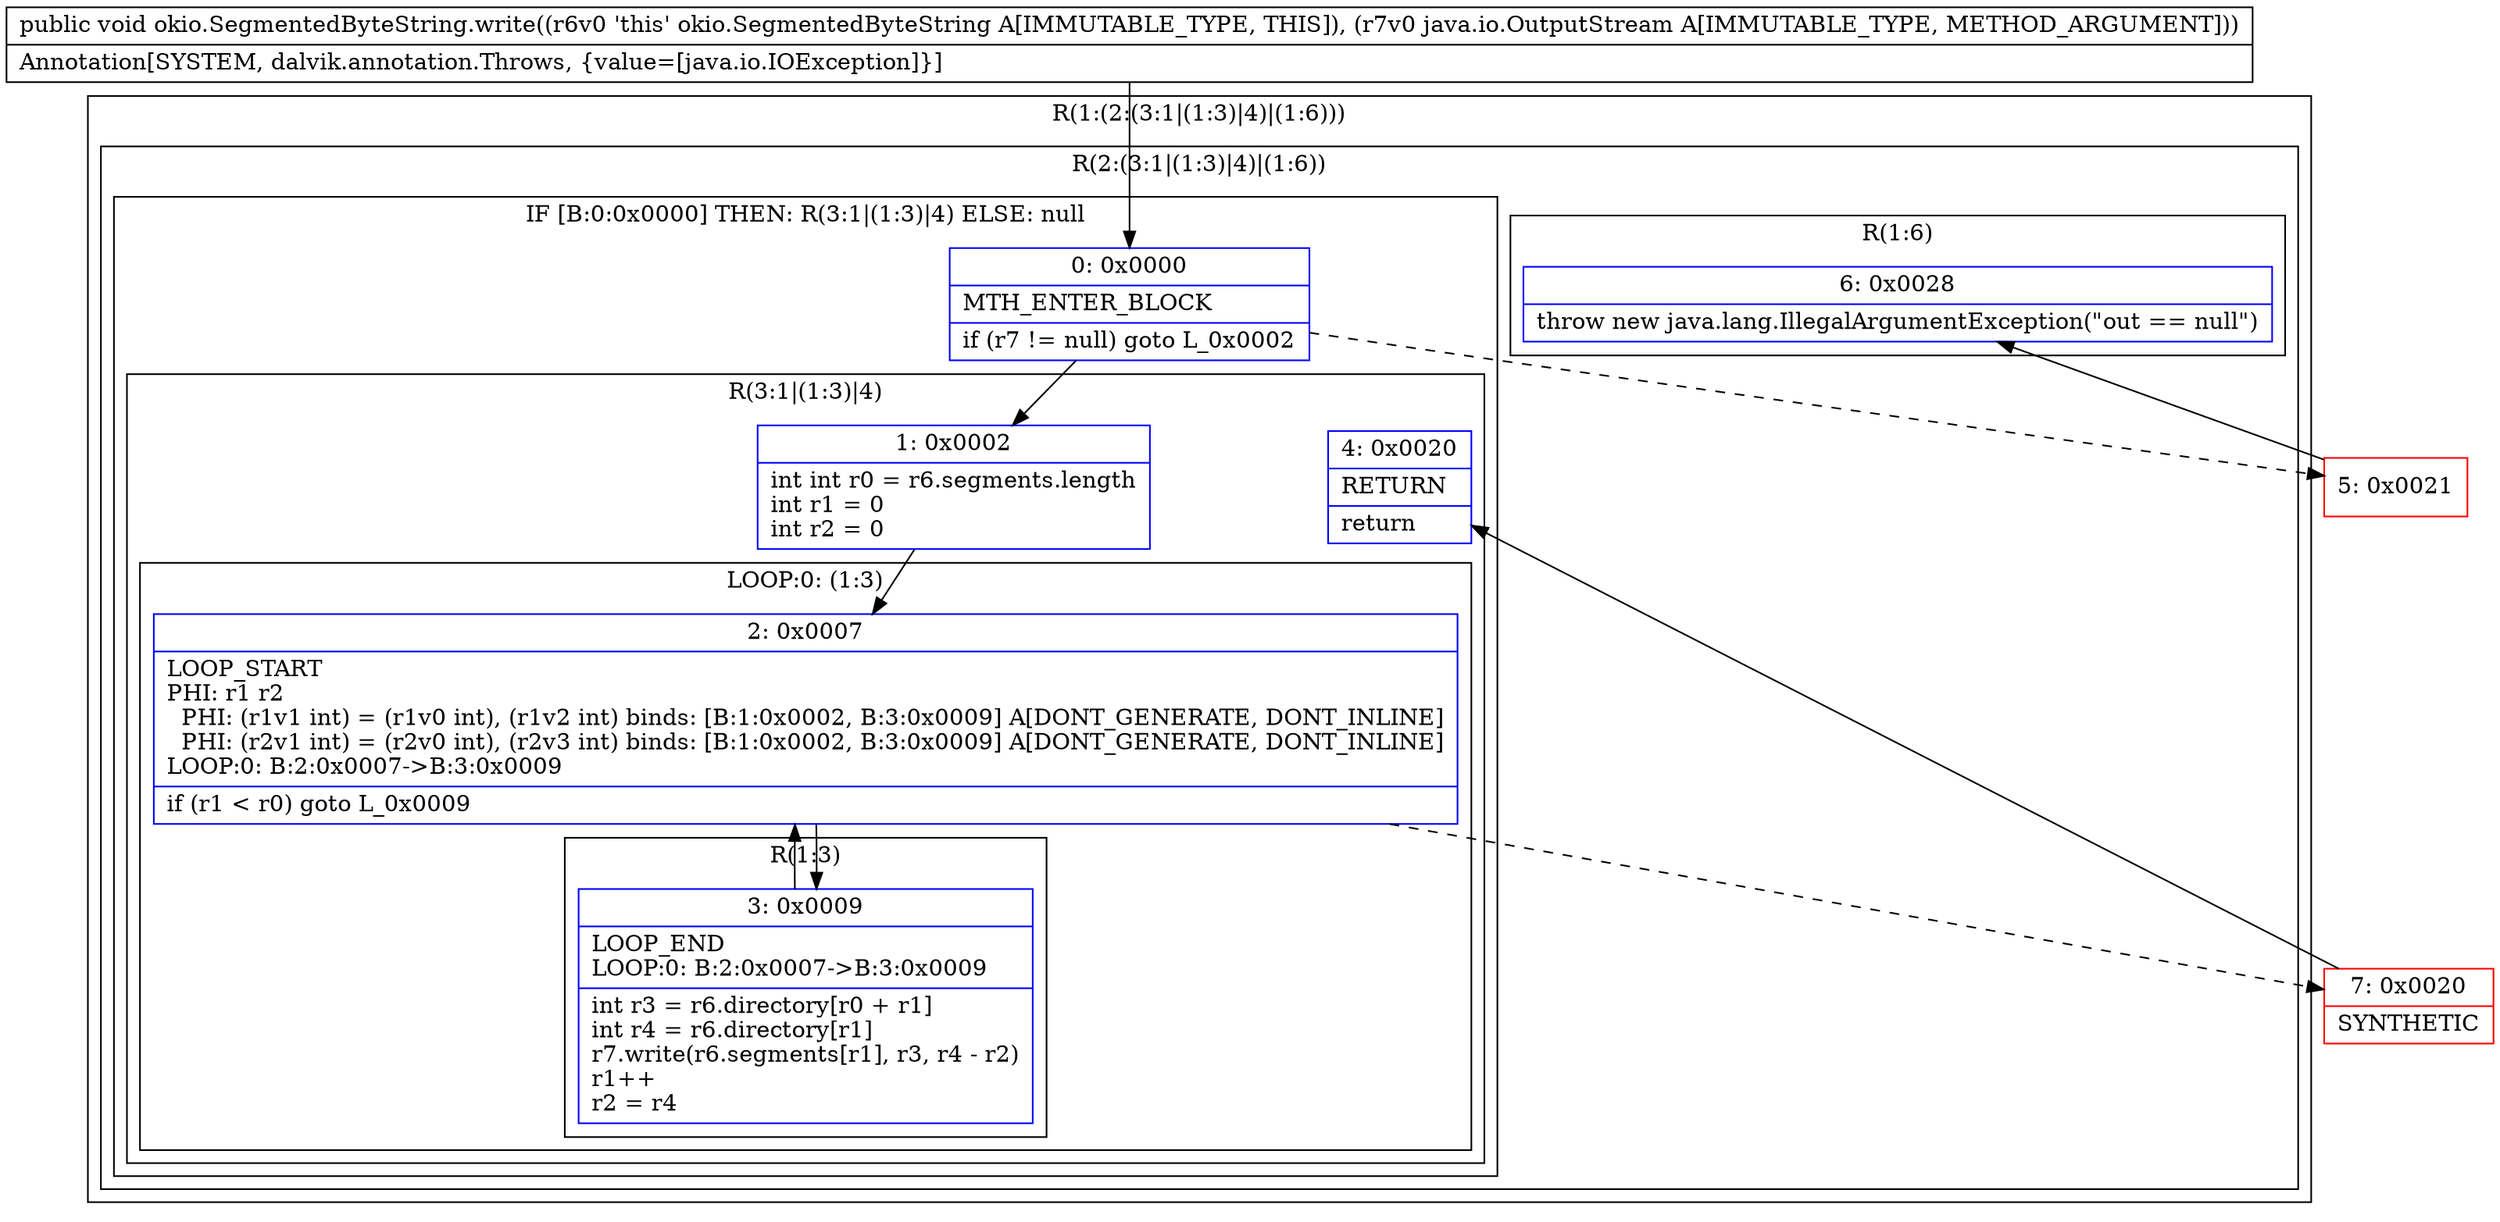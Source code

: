 digraph "CFG forokio.SegmentedByteString.write(Ljava\/io\/OutputStream;)V" {
subgraph cluster_Region_752230525 {
label = "R(1:(2:(3:1|(1:3)|4)|(1:6)))";
node [shape=record,color=blue];
subgraph cluster_Region_1405042835 {
label = "R(2:(3:1|(1:3)|4)|(1:6))";
node [shape=record,color=blue];
subgraph cluster_IfRegion_1327065726 {
label = "IF [B:0:0x0000] THEN: R(3:1|(1:3)|4) ELSE: null";
node [shape=record,color=blue];
Node_0 [shape=record,label="{0\:\ 0x0000|MTH_ENTER_BLOCK\l|if (r7 != null) goto L_0x0002\l}"];
subgraph cluster_Region_1007906203 {
label = "R(3:1|(1:3)|4)";
node [shape=record,color=blue];
Node_1 [shape=record,label="{1\:\ 0x0002|int int r0 = r6.segments.length\lint r1 = 0\lint r2 = 0\l}"];
subgraph cluster_LoopRegion_1298318110 {
label = "LOOP:0: (1:3)";
node [shape=record,color=blue];
Node_2 [shape=record,label="{2\:\ 0x0007|LOOP_START\lPHI: r1 r2 \l  PHI: (r1v1 int) = (r1v0 int), (r1v2 int) binds: [B:1:0x0002, B:3:0x0009] A[DONT_GENERATE, DONT_INLINE]\l  PHI: (r2v1 int) = (r2v0 int), (r2v3 int) binds: [B:1:0x0002, B:3:0x0009] A[DONT_GENERATE, DONT_INLINE]\lLOOP:0: B:2:0x0007\-\>B:3:0x0009\l|if (r1 \< r0) goto L_0x0009\l}"];
subgraph cluster_Region_1477096040 {
label = "R(1:3)";
node [shape=record,color=blue];
Node_3 [shape=record,label="{3\:\ 0x0009|LOOP_END\lLOOP:0: B:2:0x0007\-\>B:3:0x0009\l|int r3 = r6.directory[r0 + r1]\lint r4 = r6.directory[r1]\lr7.write(r6.segments[r1], r3, r4 \- r2)\lr1++\lr2 = r4\l}"];
}
}
Node_4 [shape=record,label="{4\:\ 0x0020|RETURN\l|return\l}"];
}
}
subgraph cluster_Region_328315626 {
label = "R(1:6)";
node [shape=record,color=blue];
Node_6 [shape=record,label="{6\:\ 0x0028|throw new java.lang.IllegalArgumentException(\"out == null\")\l}"];
}
}
}
Node_5 [shape=record,color=red,label="{5\:\ 0x0021}"];
Node_7 [shape=record,color=red,label="{7\:\ 0x0020|SYNTHETIC\l}"];
MethodNode[shape=record,label="{public void okio.SegmentedByteString.write((r6v0 'this' okio.SegmentedByteString A[IMMUTABLE_TYPE, THIS]), (r7v0 java.io.OutputStream A[IMMUTABLE_TYPE, METHOD_ARGUMENT]))  | Annotation[SYSTEM, dalvik.annotation.Throws, \{value=[java.io.IOException]\}]\l}"];
MethodNode -> Node_0;
Node_0 -> Node_1;
Node_0 -> Node_5[style=dashed];
Node_1 -> Node_2;
Node_2 -> Node_3;
Node_2 -> Node_7[style=dashed];
Node_3 -> Node_2;
Node_5 -> Node_6;
Node_7 -> Node_4;
}

